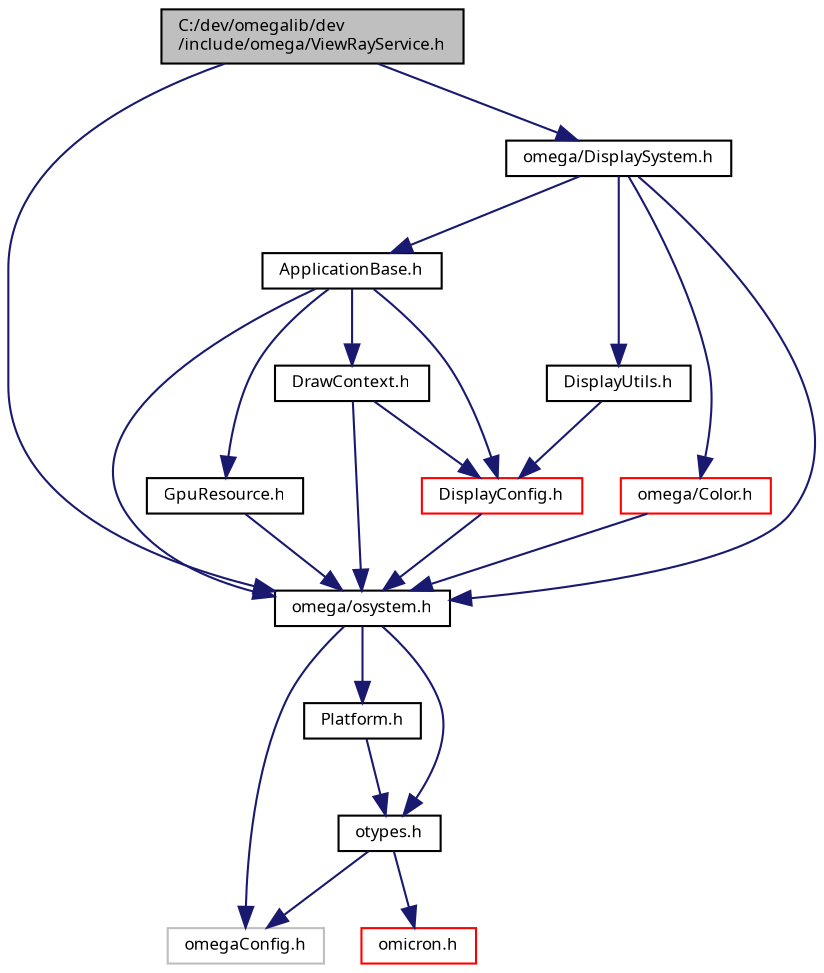 digraph "C:/dev/omegalib/dev/include/omega/ViewRayService.h"
{
  bgcolor="transparent";
  edge [fontname="FreeSans.ttf",fontsize="8",labelfontname="FreeSans.ttf",labelfontsize="8"];
  node [fontname="FreeSans.ttf",fontsize="8",shape=record];
  Node1 [label="C:/dev/omegalib/dev\l/include/omega/ViewRayService.h",height=0.2,width=0.4,color="black", fillcolor="grey75", style="filled", fontcolor="black"];
  Node1 -> Node2 [color="midnightblue",fontsize="8",style="solid",fontname="FreeSans.ttf"];
  Node2 [label="omega/osystem.h",height=0.2,width=0.4,color="black",URL="$include_2omega_2osystem_8h.html"];
  Node2 -> Node3 [color="midnightblue",fontsize="8",style="solid",fontname="FreeSans.ttf"];
  Node3 [label="omegaConfig.h",height=0.2,width=0.4,color="grey75"];
  Node2 -> Node4 [color="midnightblue",fontsize="8",style="solid",fontname="FreeSans.ttf"];
  Node4 [label="otypes.h",height=0.2,width=0.4,color="black",URL="$include_2omega_2otypes_8h.html"];
  Node4 -> Node3 [color="midnightblue",fontsize="8",style="solid",fontname="FreeSans.ttf"];
  Node4 -> Node5 [color="midnightblue",fontsize="8",style="solid",fontname="FreeSans.ttf"];
  Node5 [label="omicron.h",height=0.2,width=0.4,color="red",URL="$omicron_8h.html"];
  Node2 -> Node6 [color="midnightblue",fontsize="8",style="solid",fontname="FreeSans.ttf"];
  Node6 [label="Platform.h",height=0.2,width=0.4,color="black",URL="$_platform_8h.html"];
  Node6 -> Node4 [color="midnightblue",fontsize="8",style="solid",fontname="FreeSans.ttf"];
  Node1 -> Node7 [color="midnightblue",fontsize="8",style="solid",fontname="FreeSans.ttf"];
  Node7 [label="omega/DisplaySystem.h",height=0.2,width=0.4,color="black",URL="$_display_system_8h.html"];
  Node7 -> Node2 [color="midnightblue",fontsize="8",style="solid",fontname="FreeSans.ttf"];
  Node7 -> Node8 [color="midnightblue",fontsize="8",style="solid",fontname="FreeSans.ttf"];
  Node8 [label="ApplicationBase.h",height=0.2,width=0.4,color="black",URL="$_application_base_8h.html"];
  Node8 -> Node2 [color="midnightblue",fontsize="8",style="solid",fontname="FreeSans.ttf"];
  Node8 -> Node9 [color="midnightblue",fontsize="8",style="solid",fontname="FreeSans.ttf"];
  Node9 [label="DisplayConfig.h",height=0.2,width=0.4,color="red",URL="$_display_config_8h.html"];
  Node9 -> Node2 [color="midnightblue",fontsize="8",style="solid",fontname="FreeSans.ttf"];
  Node8 -> Node10 [color="midnightblue",fontsize="8",style="solid",fontname="FreeSans.ttf"];
  Node10 [label="GpuResource.h",height=0.2,width=0.4,color="black",URL="$_gpu_resource_8h.html"];
  Node10 -> Node2 [color="midnightblue",fontsize="8",style="solid",fontname="FreeSans.ttf"];
  Node8 -> Node11 [color="midnightblue",fontsize="8",style="solid",fontname="FreeSans.ttf"];
  Node11 [label="DrawContext.h",height=0.2,width=0.4,color="black",URL="$include_2omega_2_draw_context_8h.html"];
  Node11 -> Node2 [color="midnightblue",fontsize="8",style="solid",fontname="FreeSans.ttf"];
  Node11 -> Node9 [color="midnightblue",fontsize="8",style="solid",fontname="FreeSans.ttf"];
  Node7 -> Node12 [color="midnightblue",fontsize="8",style="solid",fontname="FreeSans.ttf"];
  Node12 [label="omega/Color.h",height=0.2,width=0.4,color="red",URL="$_color_8h.html"];
  Node12 -> Node2 [color="midnightblue",fontsize="8",style="solid",fontname="FreeSans.ttf"];
  Node7 -> Node13 [color="midnightblue",fontsize="8",style="solid",fontname="FreeSans.ttf"];
  Node13 [label="DisplayUtils.h",height=0.2,width=0.4,color="black",URL="$_display_utils_8h.html"];
  Node13 -> Node9 [color="midnightblue",fontsize="8",style="solid",fontname="FreeSans.ttf"];
}
